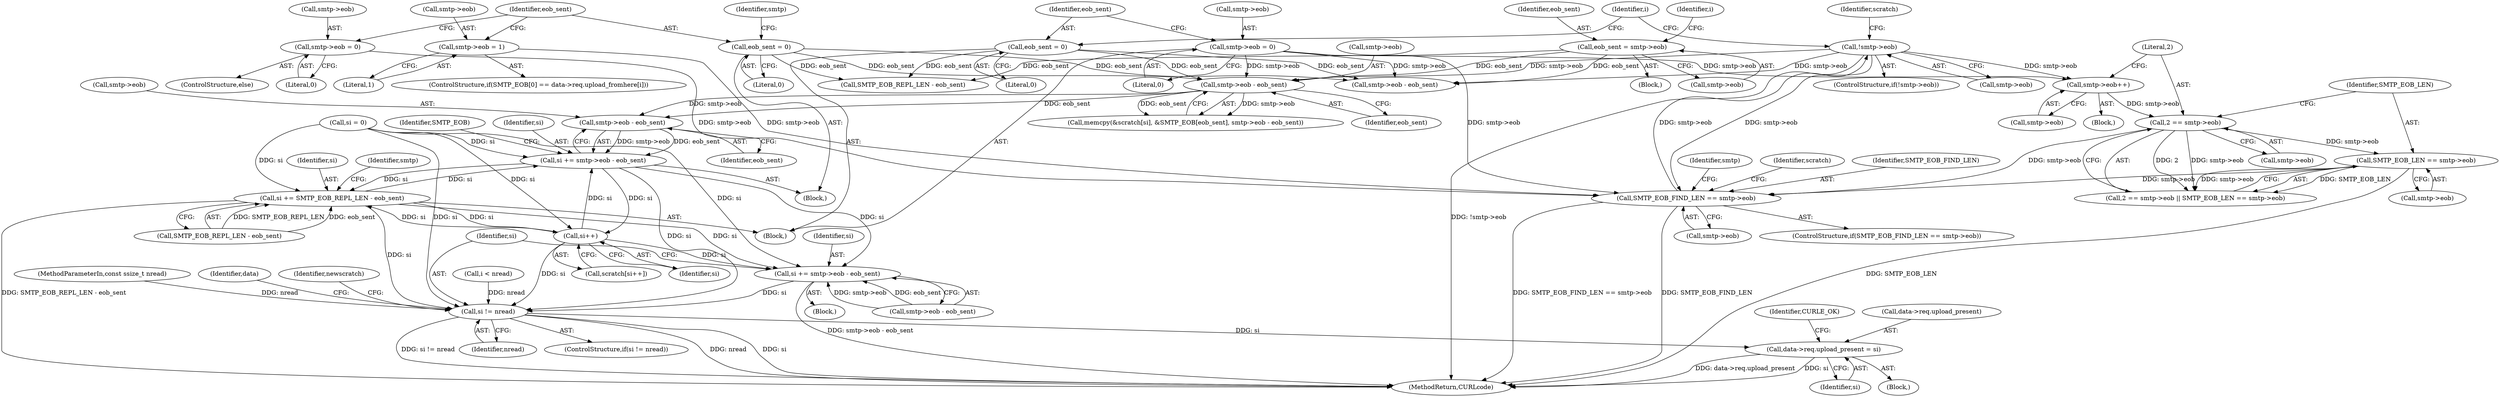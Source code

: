 digraph "0_curl_ba1dbd78e5f1ed67c1b8d37ac89d90e5e330b628@pointer" {
"1000270" [label="(Call,smtp->eob - eob_sent)"];
"1000263" [label="(Call,smtp->eob - eob_sent)"];
"1000330" [label="(Call,smtp->eob = 0)"];
"1000340" [label="(Call,!smtp->eob)"];
"1000307" [label="(Call,SMTP_EOB_FIND_LEN == smtp->eob)"];
"1000293" [label="(Call,smtp->eob = 0)"];
"1000227" [label="(Call,2 == smtp->eob)"];
"1000221" [label="(Call,smtp->eob++)"];
"1000232" [label="(Call,SMTP_EOB_LEN == smtp->eob)"];
"1000287" [label="(Call,smtp->eob = 1)"];
"1000187" [label="(Call,eob_sent = smtp->eob)"];
"1000335" [label="(Call,eob_sent = 0)"];
"1000298" [label="(Call,eob_sent = 0)"];
"1000268" [label="(Call,si += smtp->eob - eob_sent)"];
"1000325" [label="(Call,si += SMTP_EOB_REPL_LEN - eob_sent)"];
"1000347" [label="(Call,si++)"];
"1000377" [label="(Call,si += smtp->eob - eob_sent)"];
"1000385" [label="(Call,si != nread)"];
"1000405" [label="(Call,data->req.upload_present = si)"];
"1000309" [label="(Call,smtp->eob)"];
"1000278" [label="(Identifier,SMTP_EOB)"];
"1000331" [label="(Call,smtp->eob)"];
"1000346" [label="(Identifier,scratch)"];
"1000232" [label="(Call,SMTP_EOB_LEN == smtp->eob)"];
"1000297" [label="(Literal,0)"];
"1000345" [label="(Call,scratch[si++])"];
"1000226" [label="(Call,2 == smtp->eob || SMTP_EOB_LEN == smtp->eob)"];
"1000386" [label="(Identifier,si)"];
"1000287" [label="(Call,smtp->eob = 1)"];
"1000362" [label="(Block,)"];
"1000392" [label="(Identifier,data)"];
"1000267" [label="(Identifier,eob_sent)"];
"1000227" [label="(Call,2 == smtp->eob)"];
"1000347" [label="(Call,si++)"];
"1000379" [label="(Call,smtp->eob - eob_sent)"];
"1000411" [label="(Identifier,si)"];
"1000385" [label="(Call,si != nread)"];
"1000335" [label="(Call,eob_sent = 0)"];
"1000416" [label="(Identifier,CURLE_OK)"];
"1000336" [label="(Identifier,eob_sent)"];
"1000263" [label="(Call,smtp->eob - eob_sent)"];
"1000384" [label="(ControlStructure,if(si != nread))"];
"1000233" [label="(Identifier,SMTP_EOB_LEN)"];
"1000118" [label="(MethodParameterIn,const ssize_t nread)"];
"1000406" [label="(Call,data->req.upload_present)"];
"1000405" [label="(Call,data->req.upload_present = si)"];
"1000340" [label="(Call,!smtp->eob)"];
"1000325" [label="(Call,si += SMTP_EOB_REPL_LEN - eob_sent)"];
"1000270" [label="(Call,smtp->eob - eob_sent)"];
"1000187" [label="(Call,eob_sent = smtp->eob)"];
"1000342" [label="(Identifier,smtp)"];
"1000268" [label="(Call,si += smtp->eob - eob_sent)"];
"1000119" [label="(Block,)"];
"1000292" [label="(ControlStructure,else)"];
"1000322" [label="(Call,SMTP_EOB_REPL_LEN - eob_sent)"];
"1000337" [label="(Literal,0)"];
"1000332" [label="(Identifier,smtp)"];
"1000294" [label="(Call,smtp->eob)"];
"1000264" [label="(Call,smtp->eob)"];
"1000234" [label="(Call,smtp->eob)"];
"1000348" [label="(Identifier,si)"];
"1000200" [label="(Call,i < nread)"];
"1000312" [label="(Block,)"];
"1000228" [label="(Literal,2)"];
"1000269" [label="(Identifier,si)"];
"1000326" [label="(Identifier,si)"];
"1000339" [label="(ControlStructure,if(!smtp->eob))"];
"1000357" [label="(Call,smtp->eob - eob_sent)"];
"1000303" [label="(Identifier,smtp)"];
"1000307" [label="(Call,SMTP_EOB_FIND_LEN == smtp->eob)"];
"1000306" [label="(ControlStructure,if(SMTP_EOB_FIND_LEN == smtp->eob))"];
"1000293" [label="(Call,smtp->eob = 0)"];
"1000334" [label="(Literal,0)"];
"1000220" [label="(Block,)"];
"1000197" [label="(Call,si = 0)"];
"1000378" [label="(Identifier,si)"];
"1000387" [label="(Identifier,nread)"];
"1000341" [label="(Call,smtp->eob)"];
"1000253" [label="(Block,)"];
"1000299" [label="(Identifier,eob_sent)"];
"1000189" [label="(Call,smtp->eob)"];
"1000221" [label="(Call,smtp->eob++)"];
"1000195" [label="(Identifier,i)"];
"1000298" [label="(Call,eob_sent = 0)"];
"1000229" [label="(Call,smtp->eob)"];
"1000330" [label="(Call,smtp->eob = 0)"];
"1000288" [label="(Call,smtp->eob)"];
"1000188" [label="(Identifier,eob_sent)"];
"1000316" [label="(Identifier,scratch)"];
"1000291" [label="(Literal,1)"];
"1000417" [label="(MethodReturn,CURLcode)"];
"1000300" [label="(Literal,0)"];
"1000327" [label="(Call,SMTP_EOB_REPL_LEN - eob_sent)"];
"1000308" [label="(Identifier,SMTP_EOB_FIND_LEN)"];
"1000271" [label="(Call,smtp->eob)"];
"1000377" [label="(Call,si += smtp->eob - eob_sent)"];
"1000388" [label="(Block,)"];
"1000204" [label="(Identifier,i)"];
"1000222" [label="(Call,smtp->eob)"];
"1000275" [label="(ControlStructure,if(SMTP_EOB[0] == data->req.upload_fromhere[i]))"];
"1000254" [label="(Call,memcpy(&scratch[si], &SMTP_EOB[eob_sent], smtp->eob - eob_sent))"];
"1000274" [label="(Identifier,eob_sent)"];
"1000414" [label="(Identifier,newscratch)"];
"1000270" -> "1000268"  [label="AST: "];
"1000270" -> "1000274"  [label="CFG: "];
"1000271" -> "1000270"  [label="AST: "];
"1000274" -> "1000270"  [label="AST: "];
"1000268" -> "1000270"  [label="CFG: "];
"1000270" -> "1000268"  [label="DDG: smtp->eob"];
"1000270" -> "1000268"  [label="DDG: eob_sent"];
"1000263" -> "1000270"  [label="DDG: smtp->eob"];
"1000263" -> "1000270"  [label="DDG: eob_sent"];
"1000263" -> "1000254"  [label="AST: "];
"1000263" -> "1000267"  [label="CFG: "];
"1000264" -> "1000263"  [label="AST: "];
"1000267" -> "1000263"  [label="AST: "];
"1000254" -> "1000263"  [label="CFG: "];
"1000263" -> "1000254"  [label="DDG: smtp->eob"];
"1000263" -> "1000254"  [label="DDG: eob_sent"];
"1000330" -> "1000263"  [label="DDG: smtp->eob"];
"1000340" -> "1000263"  [label="DDG: smtp->eob"];
"1000187" -> "1000263"  [label="DDG: eob_sent"];
"1000335" -> "1000263"  [label="DDG: eob_sent"];
"1000298" -> "1000263"  [label="DDG: eob_sent"];
"1000330" -> "1000312"  [label="AST: "];
"1000330" -> "1000334"  [label="CFG: "];
"1000331" -> "1000330"  [label="AST: "];
"1000334" -> "1000330"  [label="AST: "];
"1000336" -> "1000330"  [label="CFG: "];
"1000330" -> "1000221"  [label="DDG: smtp->eob"];
"1000330" -> "1000307"  [label="DDG: smtp->eob"];
"1000330" -> "1000357"  [label="DDG: smtp->eob"];
"1000340" -> "1000339"  [label="AST: "];
"1000340" -> "1000341"  [label="CFG: "];
"1000341" -> "1000340"  [label="AST: "];
"1000346" -> "1000340"  [label="CFG: "];
"1000204" -> "1000340"  [label="CFG: "];
"1000340" -> "1000417"  [label="DDG: !smtp->eob"];
"1000340" -> "1000221"  [label="DDG: smtp->eob"];
"1000340" -> "1000307"  [label="DDG: smtp->eob"];
"1000307" -> "1000340"  [label="DDG: smtp->eob"];
"1000340" -> "1000357"  [label="DDG: smtp->eob"];
"1000307" -> "1000306"  [label="AST: "];
"1000307" -> "1000309"  [label="CFG: "];
"1000308" -> "1000307"  [label="AST: "];
"1000309" -> "1000307"  [label="AST: "];
"1000316" -> "1000307"  [label="CFG: "];
"1000342" -> "1000307"  [label="CFG: "];
"1000307" -> "1000417"  [label="DDG: SMTP_EOB_FIND_LEN == smtp->eob"];
"1000307" -> "1000417"  [label="DDG: SMTP_EOB_FIND_LEN"];
"1000293" -> "1000307"  [label="DDG: smtp->eob"];
"1000227" -> "1000307"  [label="DDG: smtp->eob"];
"1000232" -> "1000307"  [label="DDG: smtp->eob"];
"1000287" -> "1000307"  [label="DDG: smtp->eob"];
"1000293" -> "1000292"  [label="AST: "];
"1000293" -> "1000297"  [label="CFG: "];
"1000294" -> "1000293"  [label="AST: "];
"1000297" -> "1000293"  [label="AST: "];
"1000299" -> "1000293"  [label="CFG: "];
"1000227" -> "1000226"  [label="AST: "];
"1000227" -> "1000229"  [label="CFG: "];
"1000228" -> "1000227"  [label="AST: "];
"1000229" -> "1000227"  [label="AST: "];
"1000233" -> "1000227"  [label="CFG: "];
"1000226" -> "1000227"  [label="CFG: "];
"1000227" -> "1000226"  [label="DDG: 2"];
"1000227" -> "1000226"  [label="DDG: smtp->eob"];
"1000221" -> "1000227"  [label="DDG: smtp->eob"];
"1000227" -> "1000232"  [label="DDG: smtp->eob"];
"1000221" -> "1000220"  [label="AST: "];
"1000221" -> "1000222"  [label="CFG: "];
"1000222" -> "1000221"  [label="AST: "];
"1000228" -> "1000221"  [label="CFG: "];
"1000232" -> "1000226"  [label="AST: "];
"1000232" -> "1000234"  [label="CFG: "];
"1000233" -> "1000232"  [label="AST: "];
"1000234" -> "1000232"  [label="AST: "];
"1000226" -> "1000232"  [label="CFG: "];
"1000232" -> "1000417"  [label="DDG: SMTP_EOB_LEN"];
"1000232" -> "1000226"  [label="DDG: SMTP_EOB_LEN"];
"1000232" -> "1000226"  [label="DDG: smtp->eob"];
"1000287" -> "1000275"  [label="AST: "];
"1000287" -> "1000291"  [label="CFG: "];
"1000288" -> "1000287"  [label="AST: "];
"1000291" -> "1000287"  [label="AST: "];
"1000299" -> "1000287"  [label="CFG: "];
"1000187" -> "1000119"  [label="AST: "];
"1000187" -> "1000189"  [label="CFG: "];
"1000188" -> "1000187"  [label="AST: "];
"1000189" -> "1000187"  [label="AST: "];
"1000195" -> "1000187"  [label="CFG: "];
"1000187" -> "1000322"  [label="DDG: eob_sent"];
"1000187" -> "1000357"  [label="DDG: eob_sent"];
"1000335" -> "1000312"  [label="AST: "];
"1000335" -> "1000337"  [label="CFG: "];
"1000336" -> "1000335"  [label="AST: "];
"1000337" -> "1000335"  [label="AST: "];
"1000204" -> "1000335"  [label="CFG: "];
"1000335" -> "1000322"  [label="DDG: eob_sent"];
"1000335" -> "1000357"  [label="DDG: eob_sent"];
"1000298" -> "1000253"  [label="AST: "];
"1000298" -> "1000300"  [label="CFG: "];
"1000299" -> "1000298"  [label="AST: "];
"1000300" -> "1000298"  [label="AST: "];
"1000303" -> "1000298"  [label="CFG: "];
"1000298" -> "1000322"  [label="DDG: eob_sent"];
"1000298" -> "1000357"  [label="DDG: eob_sent"];
"1000268" -> "1000253"  [label="AST: "];
"1000269" -> "1000268"  [label="AST: "];
"1000278" -> "1000268"  [label="CFG: "];
"1000325" -> "1000268"  [label="DDG: si"];
"1000347" -> "1000268"  [label="DDG: si"];
"1000197" -> "1000268"  [label="DDG: si"];
"1000268" -> "1000325"  [label="DDG: si"];
"1000268" -> "1000347"  [label="DDG: si"];
"1000268" -> "1000377"  [label="DDG: si"];
"1000268" -> "1000385"  [label="DDG: si"];
"1000325" -> "1000312"  [label="AST: "];
"1000325" -> "1000327"  [label="CFG: "];
"1000326" -> "1000325"  [label="AST: "];
"1000327" -> "1000325"  [label="AST: "];
"1000332" -> "1000325"  [label="CFG: "];
"1000325" -> "1000417"  [label="DDG: SMTP_EOB_REPL_LEN - eob_sent"];
"1000327" -> "1000325"  [label="DDG: SMTP_EOB_REPL_LEN"];
"1000327" -> "1000325"  [label="DDG: eob_sent"];
"1000347" -> "1000325"  [label="DDG: si"];
"1000197" -> "1000325"  [label="DDG: si"];
"1000325" -> "1000347"  [label="DDG: si"];
"1000325" -> "1000377"  [label="DDG: si"];
"1000325" -> "1000385"  [label="DDG: si"];
"1000347" -> "1000345"  [label="AST: "];
"1000347" -> "1000348"  [label="CFG: "];
"1000348" -> "1000347"  [label="AST: "];
"1000345" -> "1000347"  [label="CFG: "];
"1000197" -> "1000347"  [label="DDG: si"];
"1000347" -> "1000377"  [label="DDG: si"];
"1000347" -> "1000385"  [label="DDG: si"];
"1000377" -> "1000362"  [label="AST: "];
"1000377" -> "1000379"  [label="CFG: "];
"1000378" -> "1000377"  [label="AST: "];
"1000379" -> "1000377"  [label="AST: "];
"1000386" -> "1000377"  [label="CFG: "];
"1000377" -> "1000417"  [label="DDG: smtp->eob - eob_sent"];
"1000379" -> "1000377"  [label="DDG: smtp->eob"];
"1000379" -> "1000377"  [label="DDG: eob_sent"];
"1000197" -> "1000377"  [label="DDG: si"];
"1000377" -> "1000385"  [label="DDG: si"];
"1000385" -> "1000384"  [label="AST: "];
"1000385" -> "1000387"  [label="CFG: "];
"1000386" -> "1000385"  [label="AST: "];
"1000387" -> "1000385"  [label="AST: "];
"1000392" -> "1000385"  [label="CFG: "];
"1000414" -> "1000385"  [label="CFG: "];
"1000385" -> "1000417"  [label="DDG: nread"];
"1000385" -> "1000417"  [label="DDG: si"];
"1000385" -> "1000417"  [label="DDG: si != nread"];
"1000197" -> "1000385"  [label="DDG: si"];
"1000200" -> "1000385"  [label="DDG: nread"];
"1000118" -> "1000385"  [label="DDG: nread"];
"1000385" -> "1000405"  [label="DDG: si"];
"1000405" -> "1000388"  [label="AST: "];
"1000405" -> "1000411"  [label="CFG: "];
"1000406" -> "1000405"  [label="AST: "];
"1000411" -> "1000405"  [label="AST: "];
"1000416" -> "1000405"  [label="CFG: "];
"1000405" -> "1000417"  [label="DDG: si"];
"1000405" -> "1000417"  [label="DDG: data->req.upload_present"];
}

